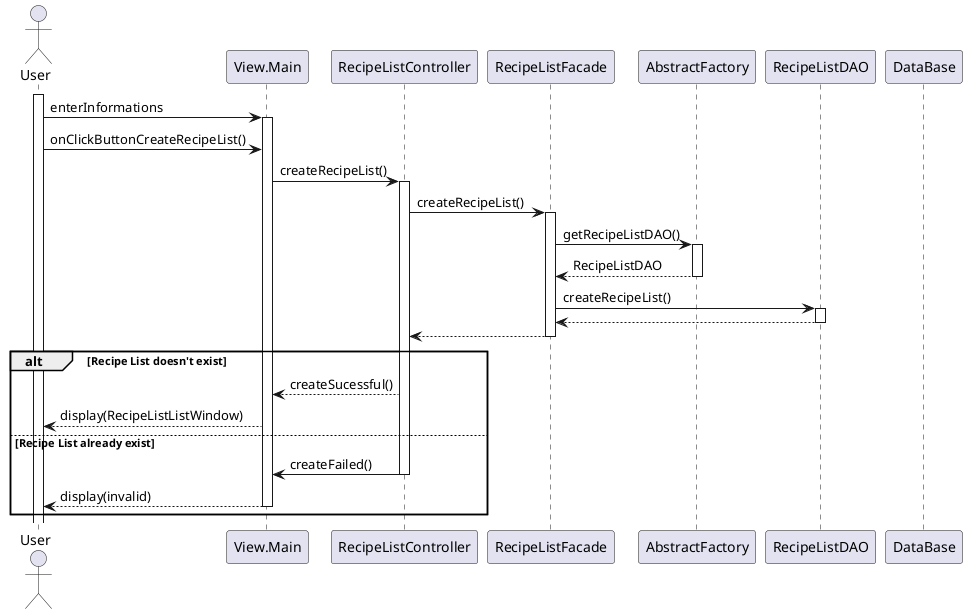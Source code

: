 @startuml <Create recipe list>
skinparam responseMessageBelowArrow true

actor User
participant View.Main
participant RecipeListController
participant RecipeListFacade
participant AbstractFactory
participant RecipeListDAO
participant DataBase

activate User

User -> View.Main++: enterInformations
User -> View.Main: onClickButtonCreateRecipeList()
View.Main -> RecipeListController++: createRecipeList()
RecipeListController -> RecipeListFacade++: createRecipeList()
RecipeListFacade -> AbstractFactory++: getRecipeListDAO()
return RecipeListDAO
RecipeListFacade -> RecipeListDAO++: createRecipeList()
return
return

alt Recipe List doesn't exist
    RecipeListController --> View.Main: createSucessful()
    View.Main --> User: display(RecipeListListWindow)
else Recipe List already exist
    RecipeListController -> View.Main--: createFailed()
    View.Main --> User--: display(invalid)
end

@enduml

== small ==

@startuml <Update Recipe List>
skinparam responseMessageBelowArrow true

actor User
participant View.Main
participant RecipeListController
participant RecipeListFacade
participant AbstractFactory
participant RecipeListDAO
participant DataBase

activate User

User -> View.Main++: enterInformations
User -> View.Main: onClickButtonUpdateRecipeList()
View.Main -> RecipeListController++: updateRecipeList()
RecipeListController -> RecipeListFacade++: updateRecipeList()
RecipeListFacade -> AbstractFactory++: getRecipeListDAO()
return RecipeListDAO
RecipeListFacade -> RecipeListDAO++: updateRecipeList()
return
return

alt Recipe List already exist
    RecipeListController --> View.Main: updateSucessful()
    View.Main --> User: display(RecipeListListWindow)
else Recipe List doesn't exist
    RecipeListController -> View.Main--: updateFailed()
    View.Main --> User--: display(invalid)
end

@enduml

== small ==

@startuml <Add To Recipe List>
skinparam responseMessageBelowArrow true

actor User
participant View.Main
participant RecipeListController
participant RecipeListFacade
participant AbstractFactory
participant RecipeListDAO
participant DataBase

activate User

User -> View.Main++: selectRecipeList
User -> View.Main: onClickButtonAddToRecipeList()
View.Main -> RecipeListController++: updateRecipeList()
RecipeListController -> RecipeListFacade++: updateRecipeList()
RecipeListFacade -> AbstractFactory++: getRecipeListDAO()
return RecipeListDAO
RecipeListFacade -> RecipeListDAO++: updateRecipeList()
return
return

alt Recipe List already exist
    RecipeListController --> View.Main: updateSucessful()
    View.Main --> User: display(RecipeListListWindow)
else Recipe List doesn't exist
    RecipeListController -> View.Main--: updateFailed()
    View.Main --> User--: display(invalid)
end

@enduml

== small ==

@startuml <Delete Recipe List>
skinparam responseMessageBelowArrow true

actor User
participant View.Main
participant RecipeListController
participant RecipeListFacade
participant AbstractFactory
participant RecipeListDAO
participant DataBase

activate User

User -> View.Main++: onClickButtonDeleteRecipeList()
View.Main -> RecipeListController++: deleteRecipeList()
RecipeListController -> RecipeListFacade++: deleteRecipeList()
RecipeListFacade -> AbstractFactory++: getRecipeListDAO()
return RecipeListDAO
RecipeListFacade -> RecipeListDAO++: deleteRecipeList()
return
return

alt Recipe List already exist
    RecipeListController --> View.Main: deleteSucessful()
    View.Main --> User: display(RecipeListListWindow)
else Recipe List doesn't exist
    RecipeListController -> View.Main--: deleteFailed()
    View.Main --> User--: display(invalid)
end

@enduml
